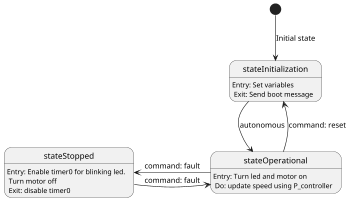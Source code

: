 @startuml
'https://plantuml.com/state-diagram

scale 350 width

stateInitialization:        Entry: Set variables\n Exit: Send boot message
stateOperational:           Entry: Turn led and motor on\n Do: update speed using P_controller
stateStopped:               Entry: Enable timer0 for blinking led.\n Turn motor off\n Exit: disable timer0

[*]-down->stateInitialization: Initial state
stateInitialization -down-> stateOperational: autonomous
stateOperational -up-> stateInitialization: command: reset
stateOperational -right-> stateStopped: command: fault
stateStopped -right-> stateOperational: command: fault

@enduml